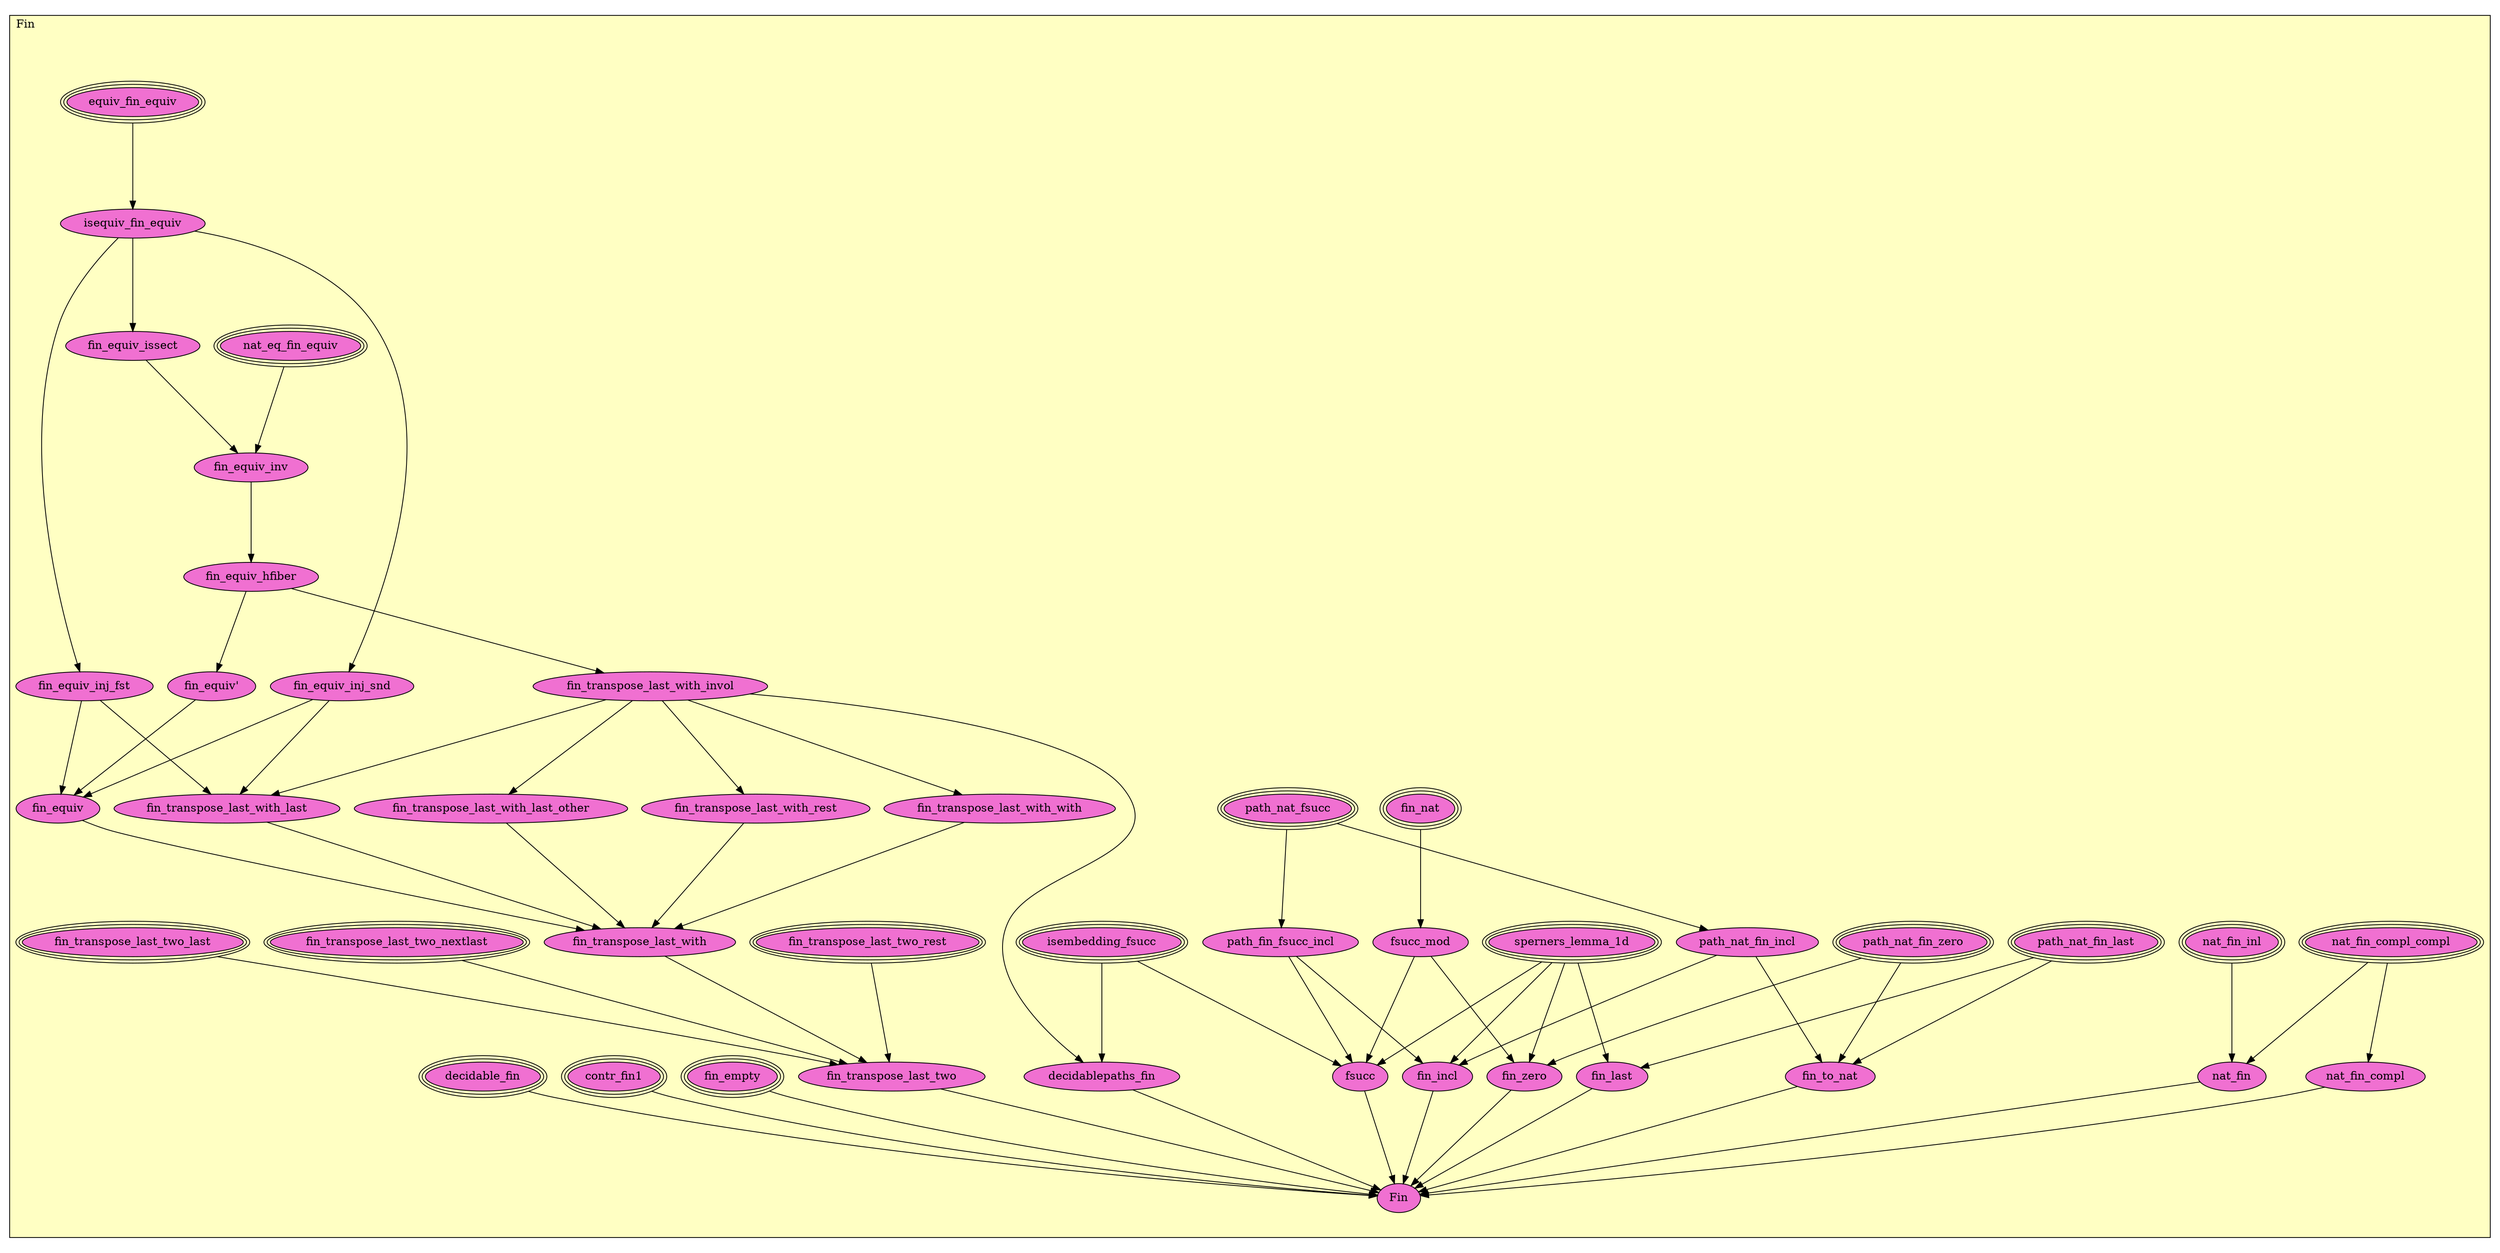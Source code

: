 digraph HoTT_Spaces_Finite_Fin {
  graph [ratio=0.5]
  node [style=filled]
Fin_sperners_lemma_1d [label="sperners_lemma_1d", URL=<Fin.html#sperners_lemma_1d>, peripheries=3, fillcolor="#F070D1"] ;
Fin_fin_nat [label="fin_nat", URL=<Fin.html#fin_nat>, peripheries=3, fillcolor="#F070D1"] ;
Fin_fsucc_mod [label="fsucc_mod", URL=<Fin.html#fsucc_mod>, fillcolor="#F070D1"] ;
Fin_nat_fin_compl_compl [label="nat_fin_compl_compl", URL=<Fin.html#nat_fin_compl_compl>, peripheries=3, fillcolor="#F070D1"] ;
Fin_nat_fin_compl [label="nat_fin_compl", URL=<Fin.html#nat_fin_compl>, fillcolor="#F070D1"] ;
Fin_nat_fin_inl [label="nat_fin_inl", URL=<Fin.html#nat_fin_inl>, peripheries=3, fillcolor="#F070D1"] ;
Fin_nat_fin [label="nat_fin", URL=<Fin.html#nat_fin>, fillcolor="#F070D1"] ;
Fin_nat_eq_fin_equiv [label="nat_eq_fin_equiv", URL=<Fin.html#nat_eq_fin_equiv>, peripheries=3, fillcolor="#F070D1"] ;
Fin_equiv_fin_equiv [label="equiv_fin_equiv", URL=<Fin.html#equiv_fin_equiv>, peripheries=3, fillcolor="#F070D1"] ;
Fin_isequiv_fin_equiv [label="isequiv_fin_equiv", URL=<Fin.html#isequiv_fin_equiv>, fillcolor="#F070D1"] ;
Fin_fin_equiv_inj_snd [label="fin_equiv_inj_snd", URL=<Fin.html#fin_equiv_inj_snd>, fillcolor="#F070D1"] ;
Fin_fin_equiv_inj_fst [label="fin_equiv_inj_fst", URL=<Fin.html#fin_equiv_inj_fst>, fillcolor="#F070D1"] ;
Fin_fin_equiv_issect [label="fin_equiv_issect", URL=<Fin.html#fin_equiv_issect>, fillcolor="#F070D1"] ;
Fin_fin_equiv_inv [label="fin_equiv_inv", URL=<Fin.html#fin_equiv_inv>, fillcolor="#F070D1"] ;
Fin_fin_equiv_hfiber [label="fin_equiv_hfiber", URL=<Fin.html#fin_equiv_hfiber>, fillcolor="#F070D1"] ;
Fin_fin_equiv_ [label="fin_equiv'", URL=<Fin.html#fin_equiv'>, fillcolor="#F070D1"] ;
Fin_fin_equiv [label="fin_equiv", URL=<Fin.html#fin_equiv>, fillcolor="#F070D1"] ;
Fin_fin_transpose_last_with_invol [label="fin_transpose_last_with_invol", URL=<Fin.html#fin_transpose_last_with_invol>, fillcolor="#F070D1"] ;
Fin_fin_transpose_last_with_last_other [label="fin_transpose_last_with_last_other", URL=<Fin.html#fin_transpose_last_with_last_other>, fillcolor="#F070D1"] ;
Fin_fin_transpose_last_with_rest [label="fin_transpose_last_with_rest", URL=<Fin.html#fin_transpose_last_with_rest>, fillcolor="#F070D1"] ;
Fin_fin_transpose_last_with_with [label="fin_transpose_last_with_with", URL=<Fin.html#fin_transpose_last_with_with>, fillcolor="#F070D1"] ;
Fin_fin_transpose_last_with_last [label="fin_transpose_last_with_last", URL=<Fin.html#fin_transpose_last_with_last>, fillcolor="#F070D1"] ;
Fin_fin_transpose_last_with [label="fin_transpose_last_with", URL=<Fin.html#fin_transpose_last_with>, fillcolor="#F070D1"] ;
Fin_fin_transpose_last_two_rest [label="fin_transpose_last_two_rest", URL=<Fin.html#fin_transpose_last_two_rest>, peripheries=3, fillcolor="#F070D1"] ;
Fin_fin_transpose_last_two_nextlast [label="fin_transpose_last_two_nextlast", URL=<Fin.html#fin_transpose_last_two_nextlast>, peripheries=3, fillcolor="#F070D1"] ;
Fin_fin_transpose_last_two_last [label="fin_transpose_last_two_last", URL=<Fin.html#fin_transpose_last_two_last>, peripheries=3, fillcolor="#F070D1"] ;
Fin_fin_transpose_last_two [label="fin_transpose_last_two", URL=<Fin.html#fin_transpose_last_two>, fillcolor="#F070D1"] ;
Fin_path_nat_fin_last [label="path_nat_fin_last", URL=<Fin.html#path_nat_fin_last>, peripheries=3, fillcolor="#F070D1"] ;
Fin_path_nat_fin_zero [label="path_nat_fin_zero", URL=<Fin.html#path_nat_fin_zero>, peripheries=3, fillcolor="#F070D1"] ;
Fin_path_nat_fsucc [label="path_nat_fsucc", URL=<Fin.html#path_nat_fsucc>, peripheries=3, fillcolor="#F070D1"] ;
Fin_path_nat_fin_incl [label="path_nat_fin_incl", URL=<Fin.html#path_nat_fin_incl>, fillcolor="#F070D1"] ;
Fin_path_fin_fsucc_incl [label="path_fin_fsucc_incl", URL=<Fin.html#path_fin_fsucc_incl>, fillcolor="#F070D1"] ;
Fin_isembedding_fsucc [label="isembedding_fsucc", URL=<Fin.html#isembedding_fsucc>, peripheries=3, fillcolor="#F070D1"] ;
Fin_fsucc [label="fsucc", URL=<Fin.html#fsucc>, fillcolor="#F070D1"] ;
Fin_fin_incl [label="fin_incl", URL=<Fin.html#fin_incl>, fillcolor="#F070D1"] ;
Fin_fin_last [label="fin_last", URL=<Fin.html#fin_last>, fillcolor="#F070D1"] ;
Fin_fin_zero [label="fin_zero", URL=<Fin.html#fin_zero>, fillcolor="#F070D1"] ;
Fin_fin_empty [label="fin_empty", URL=<Fin.html#fin_empty>, peripheries=3, fillcolor="#F070D1"] ;
Fin_contr_fin1 [label="contr_fin1", URL=<Fin.html#contr_fin1>, peripheries=3, fillcolor="#F070D1"] ;
Fin_decidablepaths_fin [label="decidablepaths_fin", URL=<Fin.html#decidablepaths_fin>, fillcolor="#F070D1"] ;
Fin_decidable_fin [label="decidable_fin", URL=<Fin.html#decidable_fin>, peripheries=3, fillcolor="#F070D1"] ;
Fin_fin_to_nat [label="fin_to_nat", URL=<Fin.html#fin_to_nat>, fillcolor="#F070D1"] ;
Fin_Fin [label="Fin", URL=<Fin.html#Fin>, fillcolor="#F070D1"] ;
  Fin_sperners_lemma_1d -> Fin_fsucc [] ;
  Fin_sperners_lemma_1d -> Fin_fin_incl [] ;
  Fin_sperners_lemma_1d -> Fin_fin_last [] ;
  Fin_sperners_lemma_1d -> Fin_fin_zero [] ;
  Fin_fin_nat -> Fin_fsucc_mod [] ;
  Fin_fsucc_mod -> Fin_fsucc [] ;
  Fin_fsucc_mod -> Fin_fin_zero [] ;
  Fin_nat_fin_compl_compl -> Fin_nat_fin_compl [] ;
  Fin_nat_fin_compl_compl -> Fin_nat_fin [] ;
  Fin_nat_fin_compl -> Fin_Fin [] ;
  Fin_nat_fin_inl -> Fin_nat_fin [] ;
  Fin_nat_fin -> Fin_Fin [] ;
  Fin_nat_eq_fin_equiv -> Fin_fin_equiv_inv [] ;
  Fin_equiv_fin_equiv -> Fin_isequiv_fin_equiv [] ;
  Fin_isequiv_fin_equiv -> Fin_fin_equiv_inj_snd [] ;
  Fin_isequiv_fin_equiv -> Fin_fin_equiv_inj_fst [] ;
  Fin_isequiv_fin_equiv -> Fin_fin_equiv_issect [] ;
  Fin_fin_equiv_inj_snd -> Fin_fin_equiv [] ;
  Fin_fin_equiv_inj_snd -> Fin_fin_transpose_last_with_last [] ;
  Fin_fin_equiv_inj_fst -> Fin_fin_equiv [] ;
  Fin_fin_equiv_inj_fst -> Fin_fin_transpose_last_with_last [] ;
  Fin_fin_equiv_issect -> Fin_fin_equiv_inv [] ;
  Fin_fin_equiv_inv -> Fin_fin_equiv_hfiber [] ;
  Fin_fin_equiv_hfiber -> Fin_fin_equiv_ [] ;
  Fin_fin_equiv_hfiber -> Fin_fin_transpose_last_with_invol [] ;
  Fin_fin_equiv_ -> Fin_fin_equiv [] ;
  Fin_fin_equiv -> Fin_fin_transpose_last_with [] ;
  Fin_fin_transpose_last_with_invol -> Fin_fin_transpose_last_with_last_other [] ;
  Fin_fin_transpose_last_with_invol -> Fin_fin_transpose_last_with_rest [] ;
  Fin_fin_transpose_last_with_invol -> Fin_fin_transpose_last_with_with [] ;
  Fin_fin_transpose_last_with_invol -> Fin_fin_transpose_last_with_last [] ;
  Fin_fin_transpose_last_with_invol -> Fin_decidablepaths_fin [] ;
  Fin_fin_transpose_last_with_last_other -> Fin_fin_transpose_last_with [] ;
  Fin_fin_transpose_last_with_rest -> Fin_fin_transpose_last_with [] ;
  Fin_fin_transpose_last_with_with -> Fin_fin_transpose_last_with [] ;
  Fin_fin_transpose_last_with_last -> Fin_fin_transpose_last_with [] ;
  Fin_fin_transpose_last_with -> Fin_fin_transpose_last_two [] ;
  Fin_fin_transpose_last_two_rest -> Fin_fin_transpose_last_two [] ;
  Fin_fin_transpose_last_two_nextlast -> Fin_fin_transpose_last_two [] ;
  Fin_fin_transpose_last_two_last -> Fin_fin_transpose_last_two [] ;
  Fin_fin_transpose_last_two -> Fin_Fin [] ;
  Fin_path_nat_fin_last -> Fin_fin_last [] ;
  Fin_path_nat_fin_last -> Fin_fin_to_nat [] ;
  Fin_path_nat_fin_zero -> Fin_fin_zero [] ;
  Fin_path_nat_fin_zero -> Fin_fin_to_nat [] ;
  Fin_path_nat_fsucc -> Fin_path_nat_fin_incl [] ;
  Fin_path_nat_fsucc -> Fin_path_fin_fsucc_incl [] ;
  Fin_path_nat_fin_incl -> Fin_fin_incl [] ;
  Fin_path_nat_fin_incl -> Fin_fin_to_nat [] ;
  Fin_path_fin_fsucc_incl -> Fin_fsucc [] ;
  Fin_path_fin_fsucc_incl -> Fin_fin_incl [] ;
  Fin_isembedding_fsucc -> Fin_fsucc [] ;
  Fin_isembedding_fsucc -> Fin_decidablepaths_fin [] ;
  Fin_fsucc -> Fin_Fin [] ;
  Fin_fin_incl -> Fin_Fin [] ;
  Fin_fin_last -> Fin_Fin [] ;
  Fin_fin_zero -> Fin_Fin [] ;
  Fin_fin_empty -> Fin_Fin [] ;
  Fin_contr_fin1 -> Fin_Fin [] ;
  Fin_decidablepaths_fin -> Fin_Fin [] ;
  Fin_decidable_fin -> Fin_Fin [] ;
  Fin_fin_to_nat -> Fin_Fin [] ;
subgraph cluster_Fin { label="Fin"; fillcolor="#FFFFC3"; labeljust=l; style=filled 
Fin_Fin; Fin_fin_to_nat; Fin_decidable_fin; Fin_decidablepaths_fin; Fin_contr_fin1; Fin_fin_empty; Fin_fin_zero; Fin_fin_last; Fin_fin_incl; Fin_fsucc; Fin_isembedding_fsucc; Fin_path_fin_fsucc_incl; Fin_path_nat_fin_incl; Fin_path_nat_fsucc; Fin_path_nat_fin_zero; Fin_path_nat_fin_last; Fin_fin_transpose_last_two; Fin_fin_transpose_last_two_last; Fin_fin_transpose_last_two_nextlast; Fin_fin_transpose_last_two_rest; Fin_fin_transpose_last_with; Fin_fin_transpose_last_with_last; Fin_fin_transpose_last_with_with; Fin_fin_transpose_last_with_rest; Fin_fin_transpose_last_with_last_other; Fin_fin_transpose_last_with_invol; Fin_fin_equiv; Fin_fin_equiv_; Fin_fin_equiv_hfiber; Fin_fin_equiv_inv; Fin_fin_equiv_issect; Fin_fin_equiv_inj_fst; Fin_fin_equiv_inj_snd; Fin_isequiv_fin_equiv; Fin_equiv_fin_equiv; Fin_nat_eq_fin_equiv; Fin_nat_fin; Fin_nat_fin_inl; Fin_nat_fin_compl; Fin_nat_fin_compl_compl; Fin_fsucc_mod; Fin_fin_nat; Fin_sperners_lemma_1d; };
} /* END */
